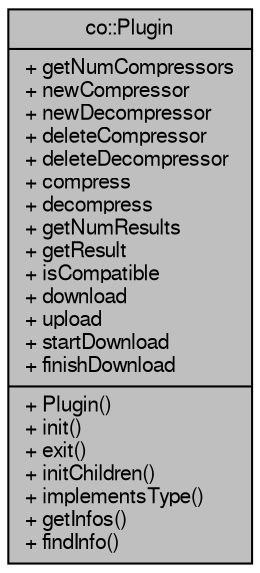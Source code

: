 digraph G
{
  edge [fontname="FreeSans",fontsize="10",labelfontname="FreeSans",labelfontsize="10"];
  node [fontname="FreeSans",fontsize="10",shape=record];
  Node1 [label="{co::Plugin\n|+ getNumCompressors\l+ newCompressor\l+ newDecompressor\l+ deleteCompressor\l+ deleteDecompressor\l+ compress\l+ decompress\l+ getNumResults\l+ getResult\l+ isCompatible\l+ download\l+ upload\l+ startDownload\l+ finishDownload\l|+ Plugin()\l+ init()\l+ exit()\l+ initChildren()\l+ implementsType()\l+ getInfos()\l+ findInfo()\l}",height=0.2,width=0.4,color="black", fillcolor="grey75", style="filled" fontcolor="black"];
}
